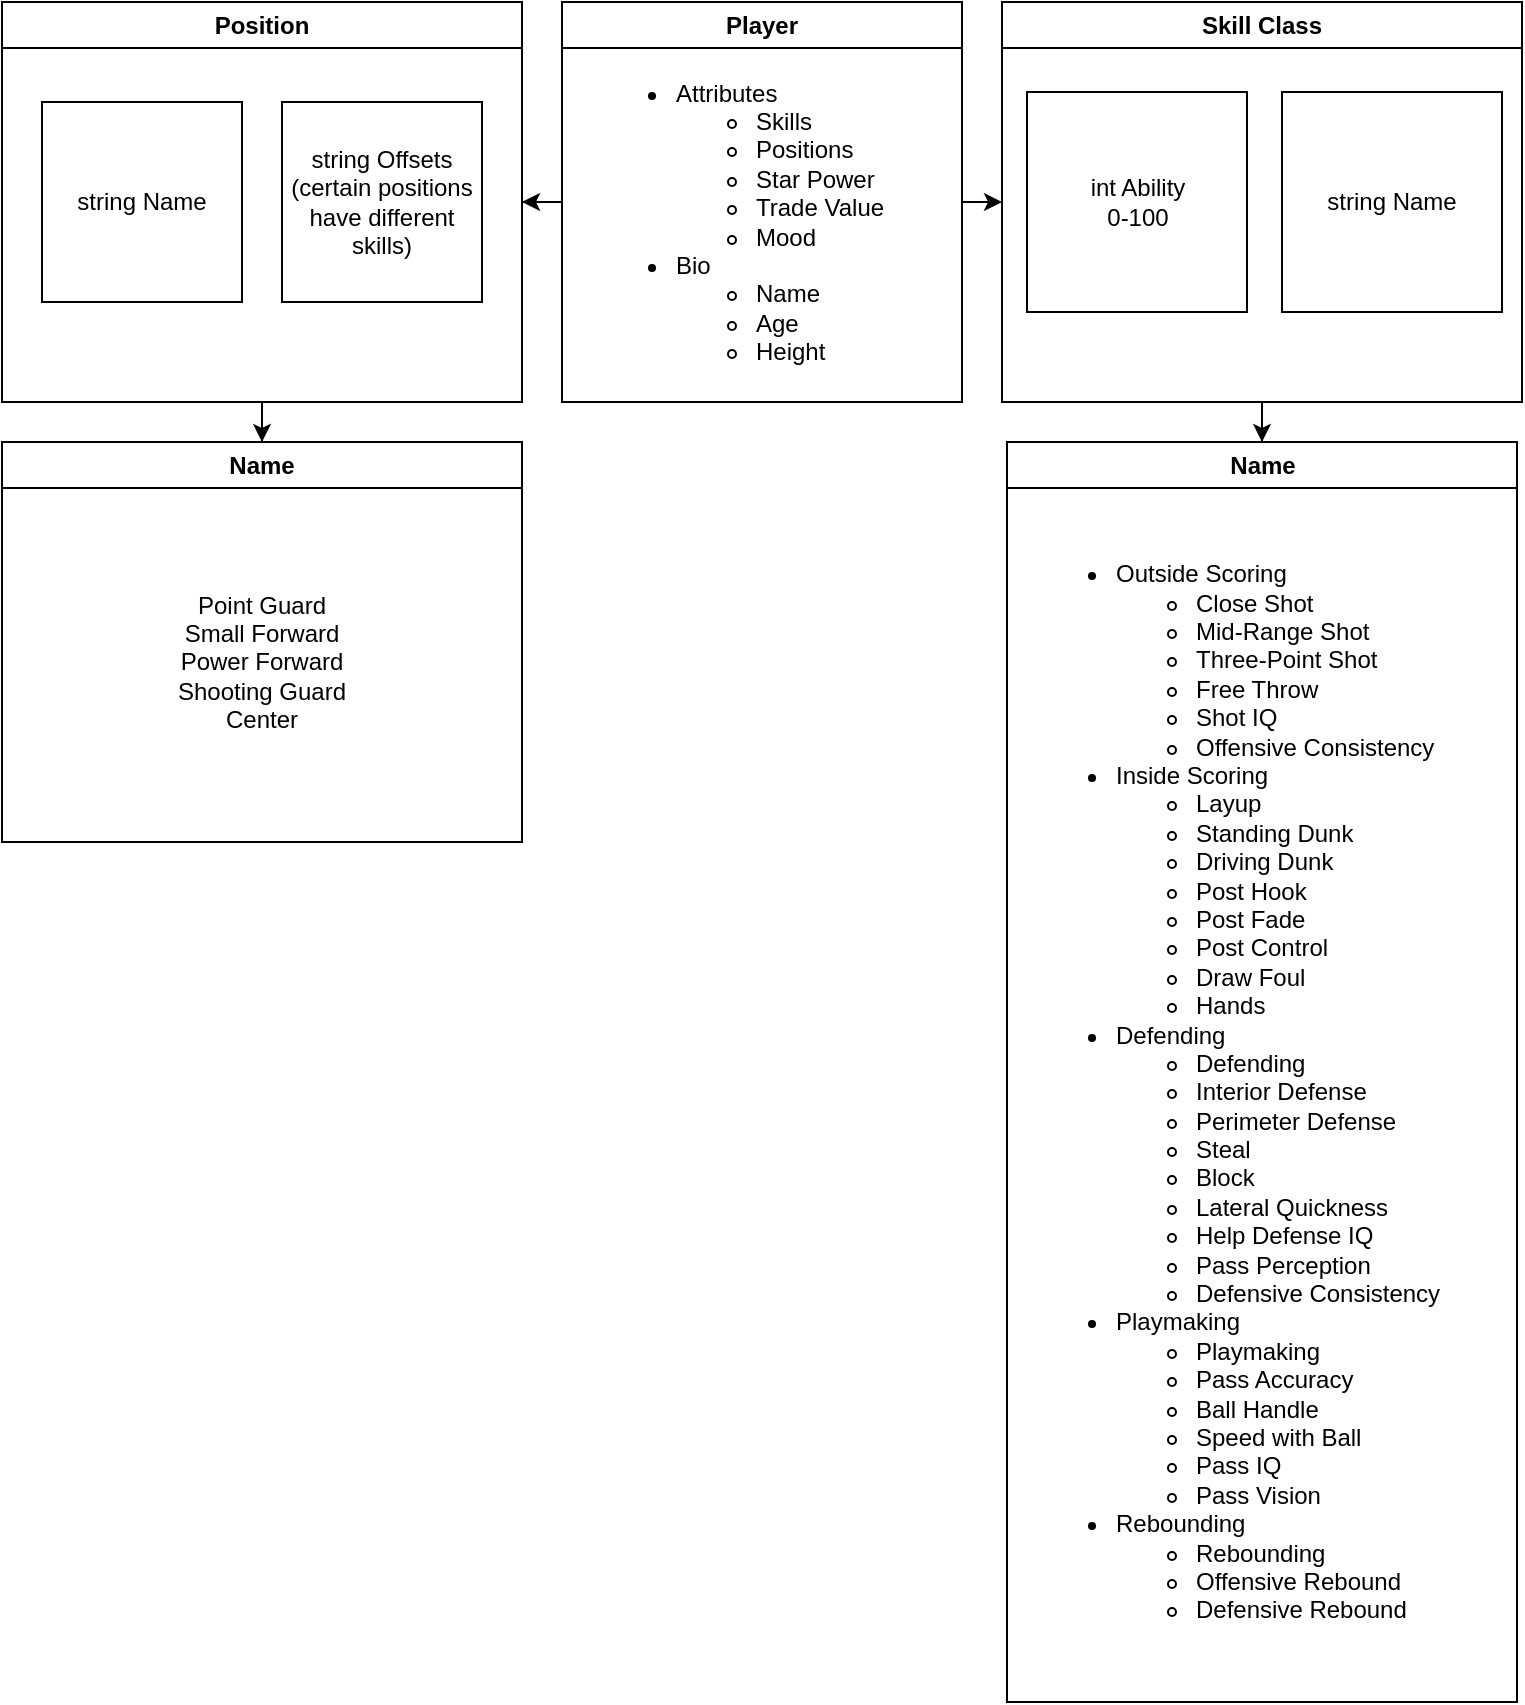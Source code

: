 <mxfile version="22.0.1" type="github">
  <diagram name="Page-1" id="CRVYOWQrbE0ftQAD-L7y">
    <mxGraphModel dx="1195" dy="690" grid="1" gridSize="10" guides="1" tooltips="1" connect="1" arrows="1" fold="1" page="1" pageScale="1" pageWidth="850" pageHeight="1100" math="0" shadow="0">
      <root>
        <mxCell id="0" />
        <mxCell id="1" parent="0" />
        <mxCell id="PVbGxt40iiAfk506Mw7s-27" style="edgeStyle=orthogonalEdgeStyle;rounded=0;orthogonalLoop=1;jettySize=auto;html=1;exitX=1;exitY=0.5;exitDx=0;exitDy=0;" edge="1" parent="1" source="PVbGxt40iiAfk506Mw7s-1">
          <mxGeometry relative="1" as="geometry">
            <mxPoint x="530.0" y="160.034" as="targetPoint" />
          </mxGeometry>
        </mxCell>
        <mxCell id="PVbGxt40iiAfk506Mw7s-34" style="edgeStyle=orthogonalEdgeStyle;rounded=0;orthogonalLoop=1;jettySize=auto;html=1;entryX=1;entryY=0.5;entryDx=0;entryDy=0;" edge="1" parent="1" source="PVbGxt40iiAfk506Mw7s-1" target="PVbGxt40iiAfk506Mw7s-33">
          <mxGeometry relative="1" as="geometry" />
        </mxCell>
        <mxCell id="PVbGxt40iiAfk506Mw7s-1" value="Player" style="swimlane;whiteSpace=wrap;html=1;labelBackgroundColor=none;" vertex="1" parent="1">
          <mxGeometry x="310" y="60" width="200" height="200" as="geometry" />
        </mxCell>
        <mxCell id="PVbGxt40iiAfk506Mw7s-7" value="&lt;ul style=&quot;&quot;&gt;&lt;li style=&quot;&quot;&gt;&lt;span style=&quot;background-color: initial;&quot;&gt;Attributes&lt;/span&gt;&lt;/li&gt;&lt;ul&gt;&lt;li style=&quot;&quot;&gt;&lt;span style=&quot;background-color: initial;&quot;&gt;Skills&lt;/span&gt;&lt;/li&gt;&lt;li style=&quot;&quot;&gt;Positions&lt;/li&gt;&lt;li style=&quot;&quot;&gt;Star Power&lt;/li&gt;&lt;li style=&quot;&quot;&gt;Trade Value&lt;/li&gt;&lt;li style=&quot;&quot;&gt;Mood&lt;/li&gt;&lt;/ul&gt;&lt;li&gt;Bio&lt;/li&gt;&lt;ul&gt;&lt;li&gt;Name&lt;/li&gt;&lt;li&gt;Age&lt;/li&gt;&lt;li&gt;Height&lt;/li&gt;&lt;/ul&gt;&lt;/ul&gt;" style="text;html=1;align=left;verticalAlign=middle;resizable=0;points=[];autosize=1;strokeColor=none;fillColor=none;labelBackgroundColor=none;" vertex="1" parent="PVbGxt40iiAfk506Mw7s-1">
          <mxGeometry x="15" y="20" width="170" height="180" as="geometry" />
        </mxCell>
        <mxCell id="PVbGxt40iiAfk506Mw7s-10" value="Name" style="swimlane;whiteSpace=wrap;html=1;labelBackgroundColor=none;" vertex="1" parent="1">
          <mxGeometry x="532.5" y="280" width="255" height="630" as="geometry">
            <mxRectangle x="590" y="100" width="70" height="30" as="alternateBounds" />
          </mxGeometry>
        </mxCell>
        <mxCell id="PVbGxt40iiAfk506Mw7s-11" value="&lt;ul&gt;&lt;li&gt;Outside Scoring&lt;/li&gt;&lt;ul&gt;&lt;li&gt;Close Shot&lt;/li&gt;&lt;li&gt;Mid-Range Shot&lt;/li&gt;&lt;li&gt;Three-Point Shot&lt;/li&gt;&lt;li&gt;Free Throw&lt;/li&gt;&lt;li&gt;Shot IQ&lt;/li&gt;&lt;li&gt;Offensive Consistency&lt;/li&gt;&lt;/ul&gt;&lt;li&gt;Inside Scoring&lt;/li&gt;&lt;ul&gt;&lt;li&gt;Layup&lt;/li&gt;&lt;li&gt;Standing Dunk&lt;/li&gt;&lt;li&gt;Driving Dunk&lt;/li&gt;&lt;li&gt;Post Hook&lt;/li&gt;&lt;li&gt;Post Fade&lt;/li&gt;&lt;li&gt;Post Control&lt;/li&gt;&lt;li&gt;Draw Foul&lt;/li&gt;&lt;li&gt;Hands&lt;/li&gt;&lt;/ul&gt;&lt;li&gt;Defending&lt;/li&gt;&lt;ul&gt;&lt;li&gt;Defending&lt;/li&gt;&lt;li&gt;Interior Defense&lt;/li&gt;&lt;li&gt;Perimeter Defense&lt;/li&gt;&lt;li&gt;Steal&lt;/li&gt;&lt;li&gt;Block&lt;/li&gt;&lt;li&gt;Lateral Quickness&lt;/li&gt;&lt;li&gt;Help Defense IQ&lt;/li&gt;&lt;li&gt;Pass Perception&lt;/li&gt;&lt;li&gt;Defensive Consistency&lt;/li&gt;&lt;/ul&gt;&lt;li&gt;Playmaking&lt;/li&gt;&lt;ul&gt;&lt;li&gt;Playmaking&lt;/li&gt;&lt;li&gt;Pass Accuracy&lt;/li&gt;&lt;li&gt;Ball Handle&lt;/li&gt;&lt;li&gt;Speed with Ball&lt;/li&gt;&lt;li&gt;Pass IQ&lt;/li&gt;&lt;li&gt;Pass Vision&lt;/li&gt;&lt;/ul&gt;&lt;li&gt;Rebounding&lt;/li&gt;&lt;ul&gt;&lt;li&gt;Rebounding&lt;/li&gt;&lt;li&gt;Offensive Rebound&lt;/li&gt;&lt;li&gt;Defensive Rebound&lt;/li&gt;&lt;/ul&gt;&lt;/ul&gt;" style="text;html=1;align=left;verticalAlign=middle;resizable=0;points=[];autosize=1;strokeColor=none;fillColor=none;labelBackgroundColor=none;" vertex="1" parent="PVbGxt40iiAfk506Mw7s-10">
          <mxGeometry x="12.5" y="40" width="230" height="570" as="geometry" />
        </mxCell>
        <mxCell id="PVbGxt40iiAfk506Mw7s-28" style="edgeStyle=orthogonalEdgeStyle;rounded=0;orthogonalLoop=1;jettySize=auto;html=1;entryX=0.5;entryY=0;entryDx=0;entryDy=0;" edge="1" parent="1" source="PVbGxt40iiAfk506Mw7s-21" target="PVbGxt40iiAfk506Mw7s-10">
          <mxGeometry relative="1" as="geometry" />
        </mxCell>
        <mxCell id="PVbGxt40iiAfk506Mw7s-21" value="Skill Class" style="swimlane;whiteSpace=wrap;html=1;labelBackgroundColor=none;" vertex="1" parent="1">
          <mxGeometry x="530" y="60" width="260" height="200" as="geometry">
            <mxRectangle x="590" y="100" width="70" height="30" as="alternateBounds" />
          </mxGeometry>
        </mxCell>
        <mxCell id="PVbGxt40iiAfk506Mw7s-26" value="int Ability&lt;br&gt;0-100" style="whiteSpace=wrap;html=1;aspect=fixed;align=center;" vertex="1" parent="PVbGxt40iiAfk506Mw7s-21">
          <mxGeometry x="12.5" y="45" width="110" height="110" as="geometry" />
        </mxCell>
        <mxCell id="PVbGxt40iiAfk506Mw7s-29" value="string Name" style="whiteSpace=wrap;html=1;aspect=fixed;" vertex="1" parent="PVbGxt40iiAfk506Mw7s-21">
          <mxGeometry x="140" y="45" width="110" height="110" as="geometry" />
        </mxCell>
        <mxCell id="PVbGxt40iiAfk506Mw7s-46" style="edgeStyle=orthogonalEdgeStyle;rounded=0;orthogonalLoop=1;jettySize=auto;html=1;exitX=0.5;exitY=1;exitDx=0;exitDy=0;" edge="1" parent="1" source="PVbGxt40iiAfk506Mw7s-33" target="PVbGxt40iiAfk506Mw7s-45">
          <mxGeometry relative="1" as="geometry" />
        </mxCell>
        <mxCell id="PVbGxt40iiAfk506Mw7s-33" value="Position" style="swimlane;whiteSpace=wrap;html=1;" vertex="1" parent="1">
          <mxGeometry x="30" y="60" width="260" height="200" as="geometry" />
        </mxCell>
        <mxCell id="PVbGxt40iiAfk506Mw7s-35" value="string Name" style="whiteSpace=wrap;html=1;aspect=fixed;" vertex="1" parent="PVbGxt40iiAfk506Mw7s-33">
          <mxGeometry x="20" y="50" width="100" height="100" as="geometry" />
        </mxCell>
        <mxCell id="PVbGxt40iiAfk506Mw7s-37" value="string Offsets&lt;br&gt;(certain positions have different skills)" style="whiteSpace=wrap;html=1;aspect=fixed;" vertex="1" parent="PVbGxt40iiAfk506Mw7s-33">
          <mxGeometry x="140" y="50" width="100" height="100" as="geometry" />
        </mxCell>
        <mxCell id="PVbGxt40iiAfk506Mw7s-45" value="Name" style="swimlane;whiteSpace=wrap;html=1;" vertex="1" parent="1">
          <mxGeometry x="30" y="280" width="260" height="200" as="geometry" />
        </mxCell>
        <mxCell id="PVbGxt40iiAfk506Mw7s-49" value="&lt;span style=&quot;background-color: initial;&quot;&gt;Point Guard&lt;/span&gt;&lt;br&gt;&lt;span style=&quot;background-color: initial;&quot;&gt;Small Forward&lt;/span&gt;&lt;br&gt;&lt;span style=&quot;background-color: initial;&quot;&gt;Power Forward&lt;/span&gt;&lt;br&gt;&lt;span style=&quot;background-color: initial;&quot;&gt;Shooting Guard&lt;/span&gt;&lt;br&gt;&lt;span style=&quot;background-color: initial;&quot;&gt;Center&lt;/span&gt;" style="text;html=1;strokeColor=none;fillColor=none;align=center;verticalAlign=middle;whiteSpace=wrap;rounded=0;" vertex="1" parent="PVbGxt40iiAfk506Mw7s-45">
          <mxGeometry y="20" width="260" height="180" as="geometry" />
        </mxCell>
      </root>
    </mxGraphModel>
  </diagram>
</mxfile>
